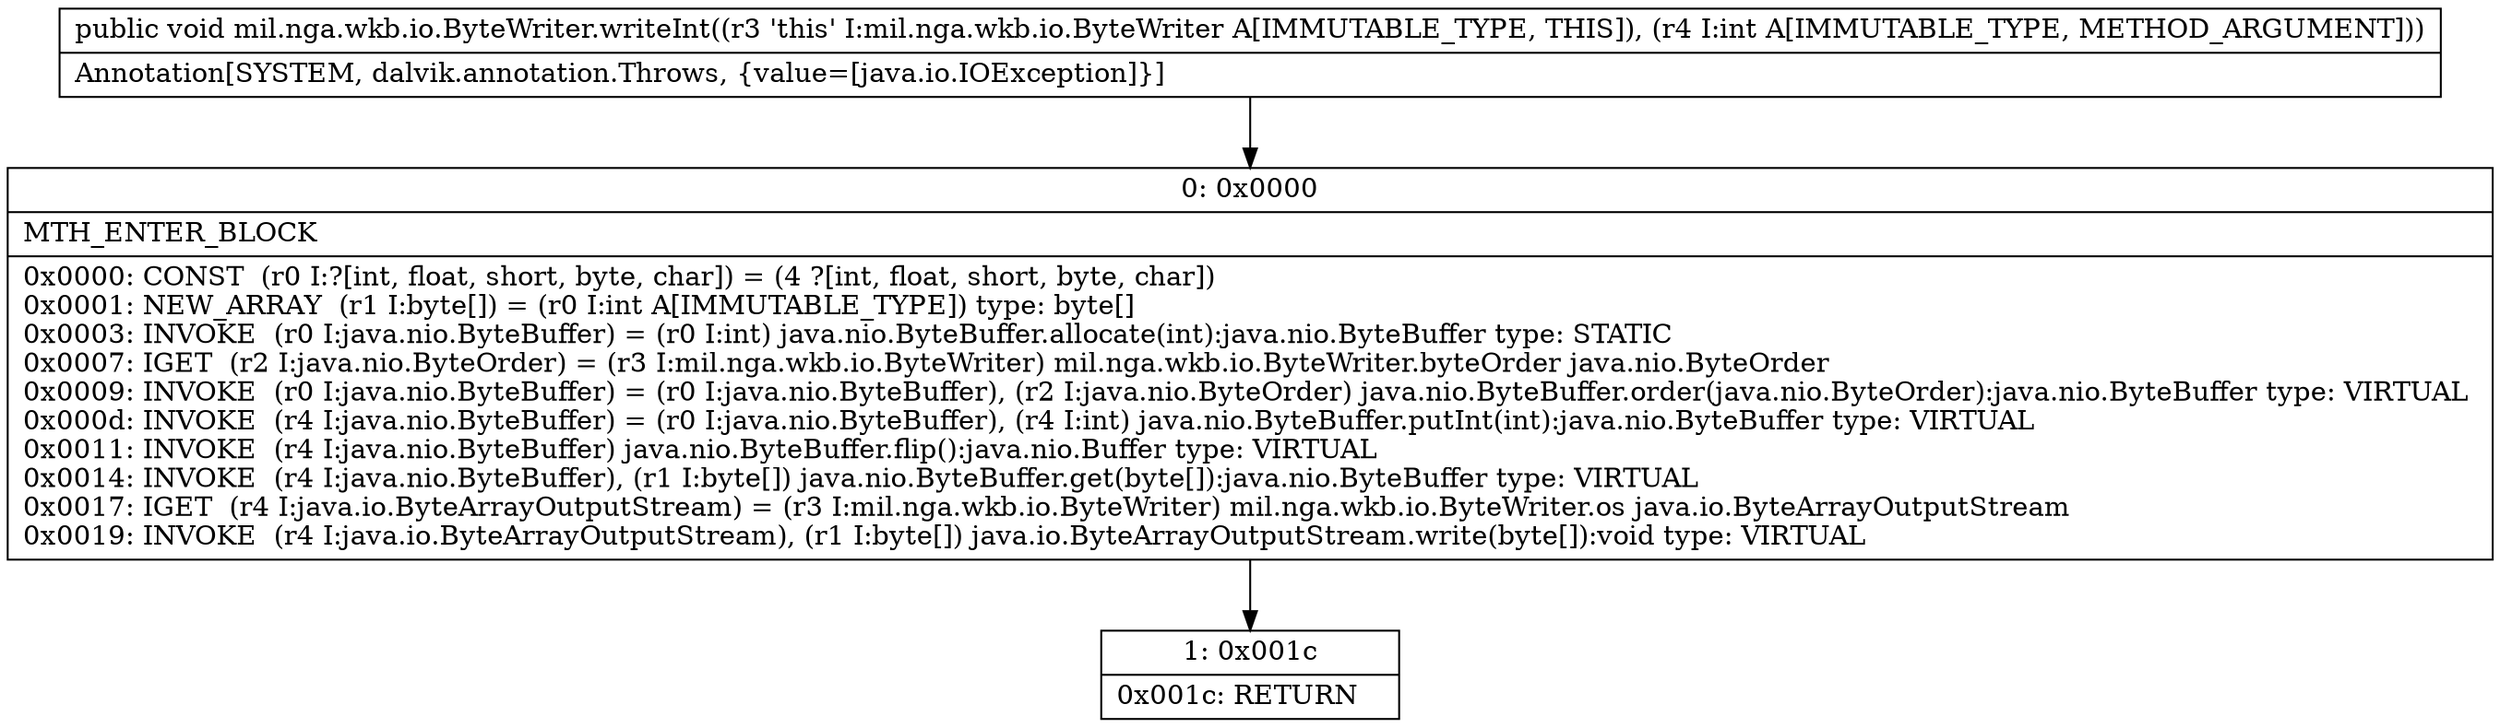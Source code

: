 digraph "CFG formil.nga.wkb.io.ByteWriter.writeInt(I)V" {
Node_0 [shape=record,label="{0\:\ 0x0000|MTH_ENTER_BLOCK\l|0x0000: CONST  (r0 I:?[int, float, short, byte, char]) = (4 ?[int, float, short, byte, char]) \l0x0001: NEW_ARRAY  (r1 I:byte[]) = (r0 I:int A[IMMUTABLE_TYPE]) type: byte[] \l0x0003: INVOKE  (r0 I:java.nio.ByteBuffer) = (r0 I:int) java.nio.ByteBuffer.allocate(int):java.nio.ByteBuffer type: STATIC \l0x0007: IGET  (r2 I:java.nio.ByteOrder) = (r3 I:mil.nga.wkb.io.ByteWriter) mil.nga.wkb.io.ByteWriter.byteOrder java.nio.ByteOrder \l0x0009: INVOKE  (r0 I:java.nio.ByteBuffer) = (r0 I:java.nio.ByteBuffer), (r2 I:java.nio.ByteOrder) java.nio.ByteBuffer.order(java.nio.ByteOrder):java.nio.ByteBuffer type: VIRTUAL \l0x000d: INVOKE  (r4 I:java.nio.ByteBuffer) = (r0 I:java.nio.ByteBuffer), (r4 I:int) java.nio.ByteBuffer.putInt(int):java.nio.ByteBuffer type: VIRTUAL \l0x0011: INVOKE  (r4 I:java.nio.ByteBuffer) java.nio.ByteBuffer.flip():java.nio.Buffer type: VIRTUAL \l0x0014: INVOKE  (r4 I:java.nio.ByteBuffer), (r1 I:byte[]) java.nio.ByteBuffer.get(byte[]):java.nio.ByteBuffer type: VIRTUAL \l0x0017: IGET  (r4 I:java.io.ByteArrayOutputStream) = (r3 I:mil.nga.wkb.io.ByteWriter) mil.nga.wkb.io.ByteWriter.os java.io.ByteArrayOutputStream \l0x0019: INVOKE  (r4 I:java.io.ByteArrayOutputStream), (r1 I:byte[]) java.io.ByteArrayOutputStream.write(byte[]):void type: VIRTUAL \l}"];
Node_1 [shape=record,label="{1\:\ 0x001c|0x001c: RETURN   \l}"];
MethodNode[shape=record,label="{public void mil.nga.wkb.io.ByteWriter.writeInt((r3 'this' I:mil.nga.wkb.io.ByteWriter A[IMMUTABLE_TYPE, THIS]), (r4 I:int A[IMMUTABLE_TYPE, METHOD_ARGUMENT]))  | Annotation[SYSTEM, dalvik.annotation.Throws, \{value=[java.io.IOException]\}]\l}"];
MethodNode -> Node_0;
Node_0 -> Node_1;
}

